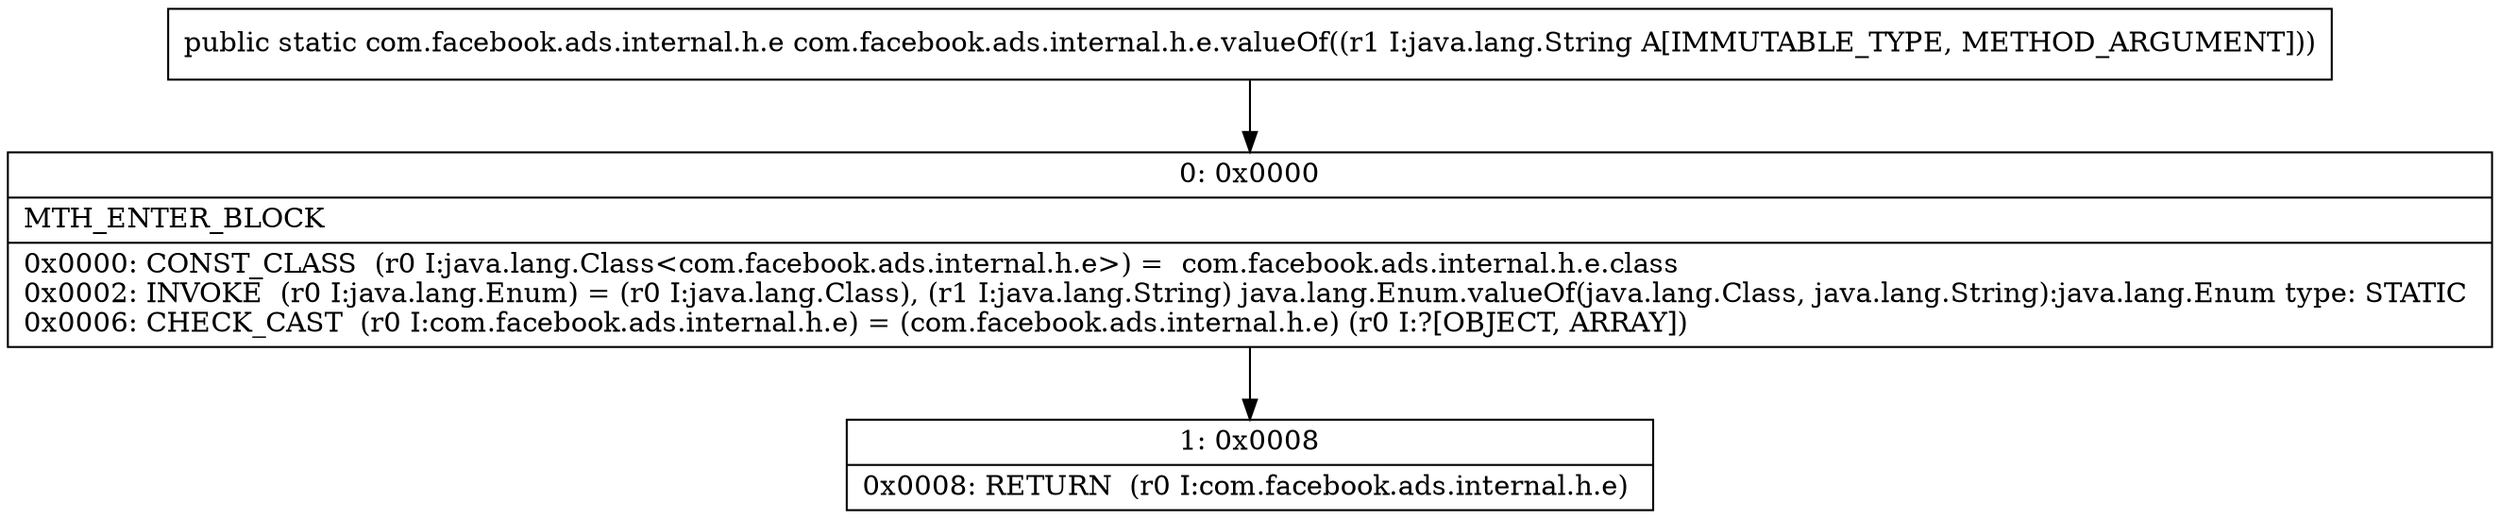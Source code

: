 digraph "CFG forcom.facebook.ads.internal.h.e.valueOf(Ljava\/lang\/String;)Lcom\/facebook\/ads\/internal\/h\/e;" {
Node_0 [shape=record,label="{0\:\ 0x0000|MTH_ENTER_BLOCK\l|0x0000: CONST_CLASS  (r0 I:java.lang.Class\<com.facebook.ads.internal.h.e\>) =  com.facebook.ads.internal.h.e.class \l0x0002: INVOKE  (r0 I:java.lang.Enum) = (r0 I:java.lang.Class), (r1 I:java.lang.String) java.lang.Enum.valueOf(java.lang.Class, java.lang.String):java.lang.Enum type: STATIC \l0x0006: CHECK_CAST  (r0 I:com.facebook.ads.internal.h.e) = (com.facebook.ads.internal.h.e) (r0 I:?[OBJECT, ARRAY]) \l}"];
Node_1 [shape=record,label="{1\:\ 0x0008|0x0008: RETURN  (r0 I:com.facebook.ads.internal.h.e) \l}"];
MethodNode[shape=record,label="{public static com.facebook.ads.internal.h.e com.facebook.ads.internal.h.e.valueOf((r1 I:java.lang.String A[IMMUTABLE_TYPE, METHOD_ARGUMENT])) }"];
MethodNode -> Node_0;
Node_0 -> Node_1;
}

